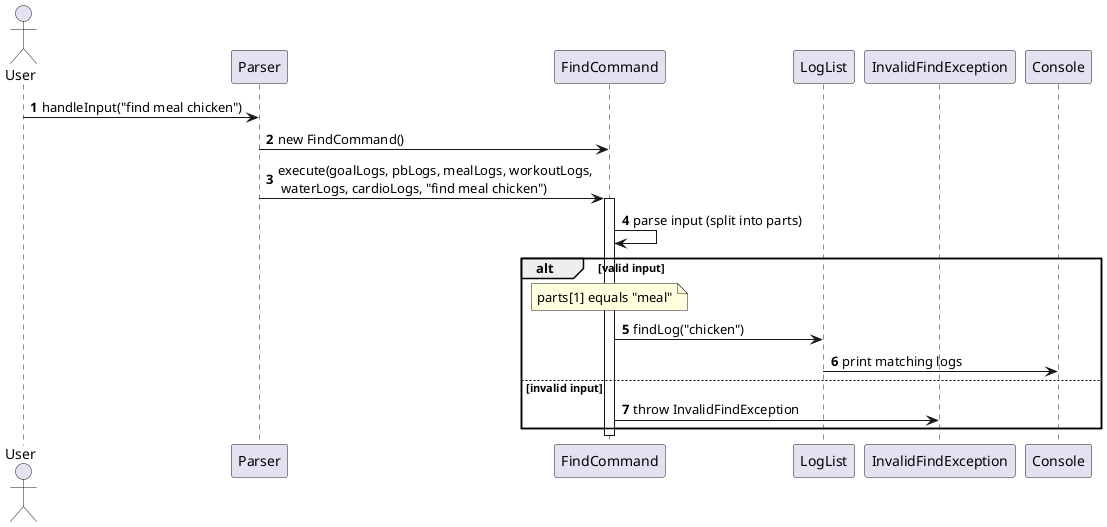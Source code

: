 @startuml
autonumber

actor User
participant Parser
participant FindCommand
participant LogList
participant ExceptionHandler as "InvalidFindException"

User -> Parser: handleInput("find meal chicken")
Parser -> FindCommand: new FindCommand()
Parser -> FindCommand: execute(goalLogs, pbLogs, mealLogs, workoutLogs,\n waterLogs, cardioLogs, "find meal chicken")
activate FindCommand
FindCommand -> FindCommand: parse input (split into parts)
alt valid input
    Note over FindCommand: parts[1] equals "meal"
    FindCommand -> LogList: findLog("chicken")
    LogList -> Console: print matching logs
else invalid input
    FindCommand -> ExceptionHandler: throw InvalidFindException
end
deactivate FindCommand
@enduml